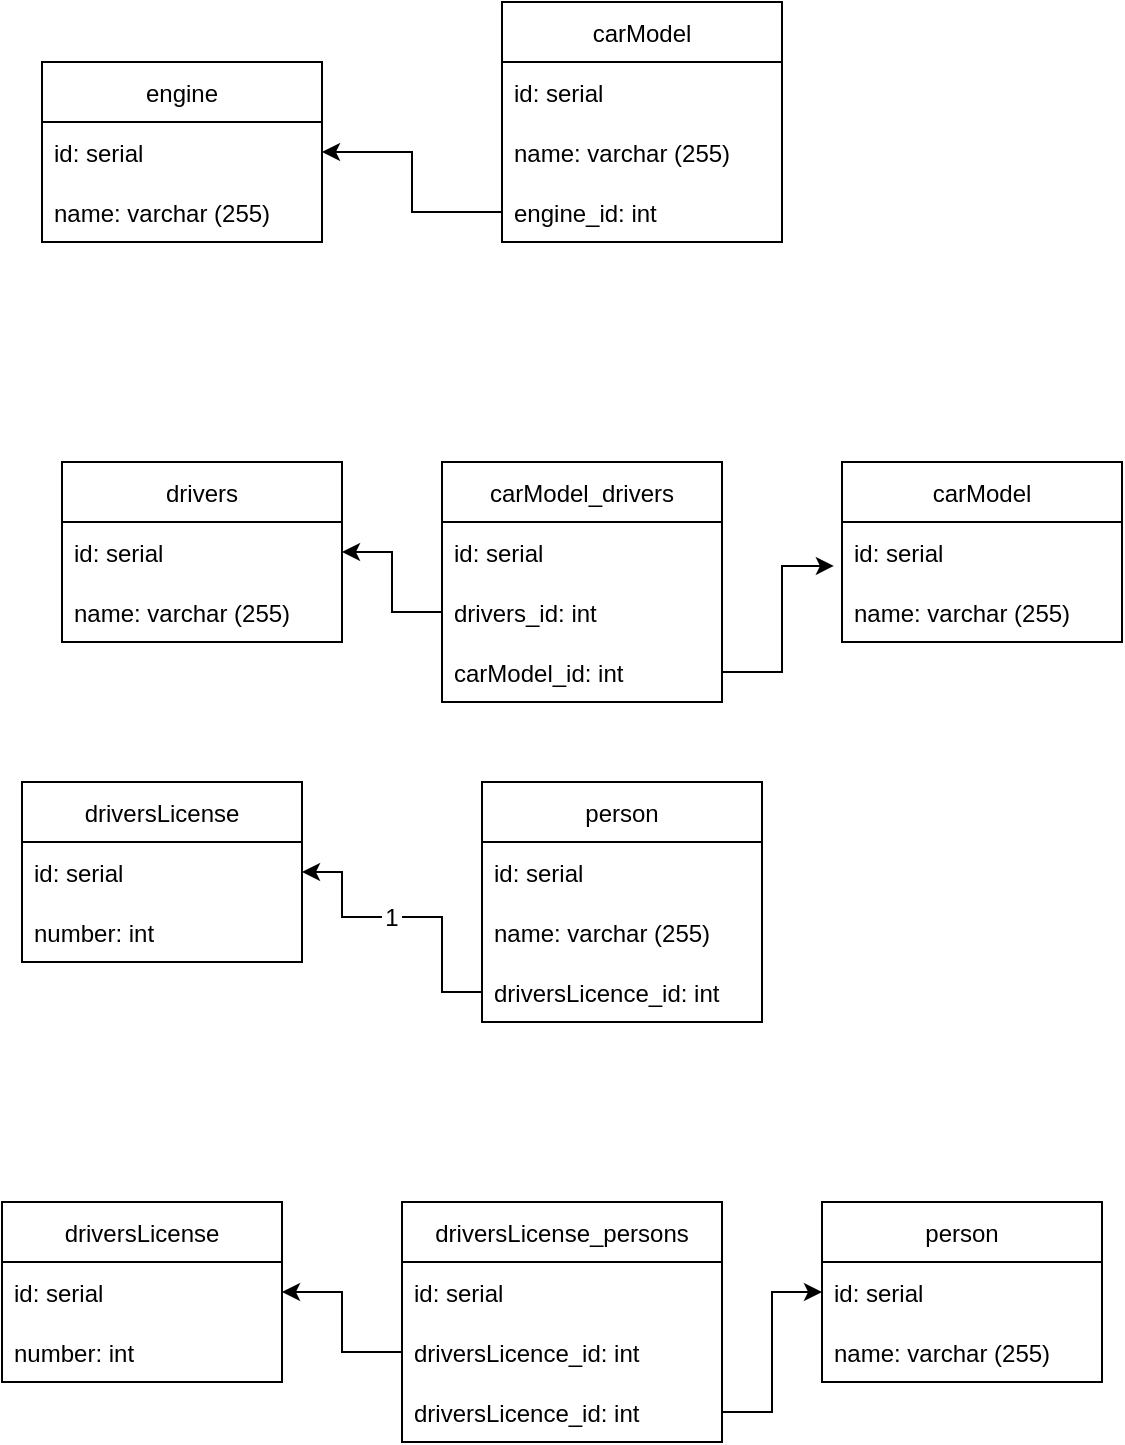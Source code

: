 <mxfile version="20.0.4"><diagram id="KAXXwZNr0ZBhnDhPdm_Q" name="Page-1"><mxGraphModel dx="828" dy="452" grid="1" gridSize="10" guides="1" tooltips="1" connect="1" arrows="1" fold="1" page="1" pageScale="1" pageWidth="827" pageHeight="1169" math="0" shadow="0"><root><mxCell id="0"/><mxCell id="1" parent="0"/><mxCell id="LkK_G0gdkbVtOe7orFNh-5" value="carModel" style="swimlane;fontStyle=0;childLayout=stackLayout;horizontal=1;startSize=30;horizontalStack=0;resizeParent=1;resizeParentMax=0;resizeLast=0;collapsible=1;marginBottom=0;" vertex="1" parent="1"><mxGeometry x="280" y="20" width="140" height="120" as="geometry"><mxRectangle x="340" y="180" width="90" height="30" as="alternateBounds"/></mxGeometry></mxCell><mxCell id="LkK_G0gdkbVtOe7orFNh-6" value="id: serial" style="text;strokeColor=none;fillColor=none;align=left;verticalAlign=middle;spacingLeft=4;spacingRight=4;overflow=hidden;points=[[0,0.5],[1,0.5]];portConstraint=eastwest;rotatable=0;" vertex="1" parent="LkK_G0gdkbVtOe7orFNh-5"><mxGeometry y="30" width="140" height="30" as="geometry"/></mxCell><mxCell id="LkK_G0gdkbVtOe7orFNh-7" value="name: varchar (255)" style="text;strokeColor=none;fillColor=none;align=left;verticalAlign=middle;spacingLeft=4;spacingRight=4;overflow=hidden;points=[[0,0.5],[1,0.5]];portConstraint=eastwest;rotatable=0;" vertex="1" parent="LkK_G0gdkbVtOe7orFNh-5"><mxGeometry y="60" width="140" height="30" as="geometry"/></mxCell><mxCell id="LkK_G0gdkbVtOe7orFNh-8" value="engine_id: int" style="text;strokeColor=none;fillColor=none;align=left;verticalAlign=middle;spacingLeft=4;spacingRight=4;overflow=hidden;points=[[0,0.5],[1,0.5]];portConstraint=eastwest;rotatable=0;" vertex="1" parent="LkK_G0gdkbVtOe7orFNh-5"><mxGeometry y="90" width="140" height="30" as="geometry"/></mxCell><mxCell id="LkK_G0gdkbVtOe7orFNh-13" value="engine" style="swimlane;fontStyle=0;childLayout=stackLayout;horizontal=1;startSize=30;horizontalStack=0;resizeParent=1;resizeParentMax=0;resizeLast=0;collapsible=1;marginBottom=0;" vertex="1" parent="1"><mxGeometry x="50" y="50" width="140" height="90" as="geometry"><mxRectangle x="110" y="210" width="80" height="30" as="alternateBounds"/></mxGeometry></mxCell><mxCell id="LkK_G0gdkbVtOe7orFNh-14" value="id: serial" style="text;strokeColor=none;fillColor=none;align=left;verticalAlign=middle;spacingLeft=4;spacingRight=4;overflow=hidden;points=[[0,0.5],[1,0.5]];portConstraint=eastwest;rotatable=0;" vertex="1" parent="LkK_G0gdkbVtOe7orFNh-13"><mxGeometry y="30" width="140" height="30" as="geometry"/></mxCell><mxCell id="LkK_G0gdkbVtOe7orFNh-15" value="name: varchar (255)" style="text;strokeColor=none;fillColor=none;align=left;verticalAlign=middle;spacingLeft=4;spacingRight=4;overflow=hidden;points=[[0,0.5],[1,0.5]];portConstraint=eastwest;rotatable=0;" vertex="1" parent="LkK_G0gdkbVtOe7orFNh-13"><mxGeometry y="60" width="140" height="30" as="geometry"/></mxCell><mxCell id="LkK_G0gdkbVtOe7orFNh-18" style="edgeStyle=orthogonalEdgeStyle;rounded=0;orthogonalLoop=1;jettySize=auto;html=1;entryX=1;entryY=0.5;entryDx=0;entryDy=0;" edge="1" parent="1" source="LkK_G0gdkbVtOe7orFNh-8" target="LkK_G0gdkbVtOe7orFNh-14"><mxGeometry relative="1" as="geometry"/></mxCell><mxCell id="LkK_G0gdkbVtOe7orFNh-19" value="driversLicense" style="swimlane;fontStyle=0;childLayout=stackLayout;horizontal=1;startSize=30;horizontalStack=0;resizeParent=1;resizeParentMax=0;resizeLast=0;collapsible=1;marginBottom=0;" vertex="1" parent="1"><mxGeometry x="40" y="410" width="140" height="90" as="geometry"/></mxCell><mxCell id="LkK_G0gdkbVtOe7orFNh-20" value="id: serial" style="text;strokeColor=none;fillColor=none;align=left;verticalAlign=middle;spacingLeft=4;spacingRight=4;overflow=hidden;points=[[0,0.5],[1,0.5]];portConstraint=eastwest;rotatable=0;" vertex="1" parent="LkK_G0gdkbVtOe7orFNh-19"><mxGeometry y="30" width="140" height="30" as="geometry"/></mxCell><mxCell id="LkK_G0gdkbVtOe7orFNh-21" value="number: int" style="text;strokeColor=none;fillColor=none;align=left;verticalAlign=middle;spacingLeft=4;spacingRight=4;overflow=hidden;points=[[0,0.5],[1,0.5]];portConstraint=eastwest;rotatable=0;" vertex="1" parent="LkK_G0gdkbVtOe7orFNh-19"><mxGeometry y="60" width="140" height="30" as="geometry"/></mxCell><mxCell id="LkK_G0gdkbVtOe7orFNh-23" value="person" style="swimlane;fontStyle=0;childLayout=stackLayout;horizontal=1;startSize=30;horizontalStack=0;resizeParent=1;resizeParentMax=0;resizeLast=0;collapsible=1;marginBottom=0;" vertex="1" parent="1"><mxGeometry x="270" y="410" width="140" height="120" as="geometry"/></mxCell><mxCell id="LkK_G0gdkbVtOe7orFNh-24" value="id: serial" style="text;strokeColor=none;fillColor=none;align=left;verticalAlign=middle;spacingLeft=4;spacingRight=4;overflow=hidden;points=[[0,0.5],[1,0.5]];portConstraint=eastwest;rotatable=0;" vertex="1" parent="LkK_G0gdkbVtOe7orFNh-23"><mxGeometry y="30" width="140" height="30" as="geometry"/></mxCell><mxCell id="LkK_G0gdkbVtOe7orFNh-25" value="name: varchar (255)" style="text;strokeColor=none;fillColor=none;align=left;verticalAlign=middle;spacingLeft=4;spacingRight=4;overflow=hidden;points=[[0,0.5],[1,0.5]];portConstraint=eastwest;rotatable=0;" vertex="1" parent="LkK_G0gdkbVtOe7orFNh-23"><mxGeometry y="60" width="140" height="30" as="geometry"/></mxCell><mxCell id="LkK_G0gdkbVtOe7orFNh-40" value="driversLicence_id: int" style="text;strokeColor=none;fillColor=none;align=left;verticalAlign=middle;spacingLeft=4;spacingRight=4;overflow=hidden;points=[[0,0.5],[1,0.5]];portConstraint=eastwest;rotatable=0;" vertex="1" parent="LkK_G0gdkbVtOe7orFNh-23"><mxGeometry y="90" width="140" height="30" as="geometry"/></mxCell><mxCell id="LkK_G0gdkbVtOe7orFNh-31" value="person" style="swimlane;fontStyle=0;childLayout=stackLayout;horizontal=1;startSize=30;horizontalStack=0;resizeParent=1;resizeParentMax=0;resizeLast=0;collapsible=1;marginBottom=0;" vertex="1" parent="1"><mxGeometry x="440" y="620" width="140" height="90" as="geometry"/></mxCell><mxCell id="LkK_G0gdkbVtOe7orFNh-32" value="id: serial" style="text;strokeColor=none;fillColor=none;align=left;verticalAlign=middle;spacingLeft=4;spacingRight=4;overflow=hidden;points=[[0,0.5],[1,0.5]];portConstraint=eastwest;rotatable=0;" vertex="1" parent="LkK_G0gdkbVtOe7orFNh-31"><mxGeometry y="30" width="140" height="30" as="geometry"/></mxCell><mxCell id="LkK_G0gdkbVtOe7orFNh-33" value="name: varchar (255)" style="text;strokeColor=none;fillColor=none;align=left;verticalAlign=middle;spacingLeft=4;spacingRight=4;overflow=hidden;points=[[0,0.5],[1,0.5]];portConstraint=eastwest;rotatable=0;" vertex="1" parent="LkK_G0gdkbVtOe7orFNh-31"><mxGeometry y="60" width="140" height="30" as="geometry"/></mxCell><mxCell id="LkK_G0gdkbVtOe7orFNh-34" value="driversLicense" style="swimlane;fontStyle=0;childLayout=stackLayout;horizontal=1;startSize=30;horizontalStack=0;resizeParent=1;resizeParentMax=0;resizeLast=0;collapsible=1;marginBottom=0;" vertex="1" parent="1"><mxGeometry x="30" y="620" width="140" height="90" as="geometry"/></mxCell><mxCell id="LkK_G0gdkbVtOe7orFNh-35" value="id: serial" style="text;strokeColor=none;fillColor=none;align=left;verticalAlign=middle;spacingLeft=4;spacingRight=4;overflow=hidden;points=[[0,0.5],[1,0.5]];portConstraint=eastwest;rotatable=0;" vertex="1" parent="LkK_G0gdkbVtOe7orFNh-34"><mxGeometry y="30" width="140" height="30" as="geometry"/></mxCell><mxCell id="LkK_G0gdkbVtOe7orFNh-36" value="number: int" style="text;strokeColor=none;fillColor=none;align=left;verticalAlign=middle;spacingLeft=4;spacingRight=4;overflow=hidden;points=[[0,0.5],[1,0.5]];portConstraint=eastwest;rotatable=0;" vertex="1" parent="LkK_G0gdkbVtOe7orFNh-34"><mxGeometry y="60" width="140" height="30" as="geometry"/></mxCell><mxCell id="LkK_G0gdkbVtOe7orFNh-37" value="driversLicense_persons" style="swimlane;fontStyle=0;childLayout=stackLayout;horizontal=1;startSize=30;horizontalStack=0;resizeParent=1;resizeParentMax=0;resizeLast=0;collapsible=1;marginBottom=0;" vertex="1" parent="1"><mxGeometry x="230" y="620" width="160" height="120" as="geometry"/></mxCell><mxCell id="LkK_G0gdkbVtOe7orFNh-38" value="id: serial" style="text;strokeColor=none;fillColor=none;align=left;verticalAlign=middle;spacingLeft=4;spacingRight=4;overflow=hidden;points=[[0,0.5],[1,0.5]];portConstraint=eastwest;rotatable=0;" vertex="1" parent="LkK_G0gdkbVtOe7orFNh-37"><mxGeometry y="30" width="160" height="30" as="geometry"/></mxCell><mxCell id="LkK_G0gdkbVtOe7orFNh-39" value="driversLicence_id: int" style="text;strokeColor=none;fillColor=none;align=left;verticalAlign=middle;spacingLeft=4;spacingRight=4;overflow=hidden;points=[[0,0.5],[1,0.5]];portConstraint=eastwest;rotatable=0;" vertex="1" parent="LkK_G0gdkbVtOe7orFNh-37"><mxGeometry y="60" width="160" height="30" as="geometry"/></mxCell><mxCell id="LkK_G0gdkbVtOe7orFNh-45" value="driversLicence_id: int" style="text;strokeColor=none;fillColor=none;align=left;verticalAlign=middle;spacingLeft=4;spacingRight=4;overflow=hidden;points=[[0,0.5],[1,0.5]];portConstraint=eastwest;rotatable=0;" vertex="1" parent="LkK_G0gdkbVtOe7orFNh-37"><mxGeometry y="90" width="160" height="30" as="geometry"/></mxCell><mxCell id="LkK_G0gdkbVtOe7orFNh-42" style="edgeStyle=orthogonalEdgeStyle;rounded=0;orthogonalLoop=1;jettySize=auto;html=1;exitX=0;exitY=0.5;exitDx=0;exitDy=0;entryX=1;entryY=0.5;entryDx=0;entryDy=0;startArrow=none;" edge="1" parent="1" source="LkK_G0gdkbVtOe7orFNh-43" target="LkK_G0gdkbVtOe7orFNh-20"><mxGeometry relative="1" as="geometry"/></mxCell><mxCell id="LkK_G0gdkbVtOe7orFNh-43" value="1" style="text;html=1;strokeColor=none;fillColor=none;align=center;verticalAlign=middle;whiteSpace=wrap;rounded=0;" vertex="1" parent="1"><mxGeometry x="220" y="470" width="10" height="15" as="geometry"/></mxCell><mxCell id="LkK_G0gdkbVtOe7orFNh-44" value="" style="edgeStyle=orthogonalEdgeStyle;rounded=0;orthogonalLoop=1;jettySize=auto;html=1;exitX=0;exitY=0.5;exitDx=0;exitDy=0;entryX=1;entryY=0.5;entryDx=0;entryDy=0;endArrow=none;" edge="1" parent="1" source="LkK_G0gdkbVtOe7orFNh-40" target="LkK_G0gdkbVtOe7orFNh-43"><mxGeometry relative="1" as="geometry"><mxPoint x="270" y="515" as="sourcePoint"/><mxPoint x="180" y="455" as="targetPoint"/></mxGeometry></mxCell><mxCell id="LkK_G0gdkbVtOe7orFNh-46" style="edgeStyle=orthogonalEdgeStyle;rounded=0;orthogonalLoop=1;jettySize=auto;html=1;exitX=1;exitY=0.5;exitDx=0;exitDy=0;entryX=0;entryY=0.5;entryDx=0;entryDy=0;" edge="1" parent="1" source="LkK_G0gdkbVtOe7orFNh-45" target="LkK_G0gdkbVtOe7orFNh-32"><mxGeometry relative="1" as="geometry"/></mxCell><mxCell id="LkK_G0gdkbVtOe7orFNh-47" style="edgeStyle=orthogonalEdgeStyle;rounded=0;orthogonalLoop=1;jettySize=auto;html=1;exitX=0;exitY=0.5;exitDx=0;exitDy=0;entryX=1;entryY=0.5;entryDx=0;entryDy=0;" edge="1" parent="1" source="LkK_G0gdkbVtOe7orFNh-39" target="LkK_G0gdkbVtOe7orFNh-35"><mxGeometry relative="1" as="geometry"/></mxCell><mxCell id="LkK_G0gdkbVtOe7orFNh-48" value="carModel" style="swimlane;fontStyle=0;childLayout=stackLayout;horizontal=1;startSize=30;horizontalStack=0;resizeParent=1;resizeParentMax=0;resizeLast=0;collapsible=1;marginBottom=0;" vertex="1" parent="1"><mxGeometry x="450" y="250" width="140" height="90" as="geometry"><mxRectangle x="340" y="180" width="90" height="30" as="alternateBounds"/></mxGeometry></mxCell><mxCell id="LkK_G0gdkbVtOe7orFNh-49" value="id: serial" style="text;strokeColor=none;fillColor=none;align=left;verticalAlign=middle;spacingLeft=4;spacingRight=4;overflow=hidden;points=[[0,0.5],[1,0.5]];portConstraint=eastwest;rotatable=0;" vertex="1" parent="LkK_G0gdkbVtOe7orFNh-48"><mxGeometry y="30" width="140" height="30" as="geometry"/></mxCell><mxCell id="LkK_G0gdkbVtOe7orFNh-50" value="name: varchar (255)" style="text;strokeColor=none;fillColor=none;align=left;verticalAlign=middle;spacingLeft=4;spacingRight=4;overflow=hidden;points=[[0,0.5],[1,0.5]];portConstraint=eastwest;rotatable=0;" vertex="1" parent="LkK_G0gdkbVtOe7orFNh-48"><mxGeometry y="60" width="140" height="30" as="geometry"/></mxCell><mxCell id="LkK_G0gdkbVtOe7orFNh-52" value="drivers" style="swimlane;fontStyle=0;childLayout=stackLayout;horizontal=1;startSize=30;horizontalStack=0;resizeParent=1;resizeParentMax=0;resizeLast=0;collapsible=1;marginBottom=0;" vertex="1" parent="1"><mxGeometry x="60" y="250" width="140" height="90" as="geometry"><mxRectangle x="110" y="210" width="80" height="30" as="alternateBounds"/></mxGeometry></mxCell><mxCell id="LkK_G0gdkbVtOe7orFNh-53" value="id: serial" style="text;strokeColor=none;fillColor=none;align=left;verticalAlign=middle;spacingLeft=4;spacingRight=4;overflow=hidden;points=[[0,0.5],[1,0.5]];portConstraint=eastwest;rotatable=0;" vertex="1" parent="LkK_G0gdkbVtOe7orFNh-52"><mxGeometry y="30" width="140" height="30" as="geometry"/></mxCell><mxCell id="LkK_G0gdkbVtOe7orFNh-54" value="name: varchar (255)" style="text;strokeColor=none;fillColor=none;align=left;verticalAlign=middle;spacingLeft=4;spacingRight=4;overflow=hidden;points=[[0,0.5],[1,0.5]];portConstraint=eastwest;rotatable=0;" vertex="1" parent="LkK_G0gdkbVtOe7orFNh-52"><mxGeometry y="60" width="140" height="30" as="geometry"/></mxCell><mxCell id="LkK_G0gdkbVtOe7orFNh-55" value="carModel_drivers" style="swimlane;fontStyle=0;childLayout=stackLayout;horizontal=1;startSize=30;horizontalStack=0;resizeParent=1;resizeParentMax=0;resizeLast=0;collapsible=1;marginBottom=0;" vertex="1" parent="1"><mxGeometry x="250" y="250" width="140" height="120" as="geometry"><mxRectangle x="340" y="180" width="90" height="30" as="alternateBounds"/></mxGeometry></mxCell><mxCell id="LkK_G0gdkbVtOe7orFNh-56" value="id: serial" style="text;strokeColor=none;fillColor=none;align=left;verticalAlign=middle;spacingLeft=4;spacingRight=4;overflow=hidden;points=[[0,0.5],[1,0.5]];portConstraint=eastwest;rotatable=0;" vertex="1" parent="LkK_G0gdkbVtOe7orFNh-55"><mxGeometry y="30" width="140" height="30" as="geometry"/></mxCell><mxCell id="LkK_G0gdkbVtOe7orFNh-57" value="drivers_id: int" style="text;strokeColor=none;fillColor=none;align=left;verticalAlign=middle;spacingLeft=4;spacingRight=4;overflow=hidden;points=[[0,0.5],[1,0.5]];portConstraint=eastwest;rotatable=0;" vertex="1" parent="LkK_G0gdkbVtOe7orFNh-55"><mxGeometry y="60" width="140" height="30" as="geometry"/></mxCell><mxCell id="LkK_G0gdkbVtOe7orFNh-58" value="carModel_id: int" style="text;strokeColor=none;fillColor=none;align=left;verticalAlign=middle;spacingLeft=4;spacingRight=4;overflow=hidden;points=[[0,0.5],[1,0.5]];portConstraint=eastwest;rotatable=0;" vertex="1" parent="LkK_G0gdkbVtOe7orFNh-55"><mxGeometry y="90" width="140" height="30" as="geometry"/></mxCell><mxCell id="LkK_G0gdkbVtOe7orFNh-59" style="edgeStyle=orthogonalEdgeStyle;rounded=0;orthogonalLoop=1;jettySize=auto;html=1;exitX=1;exitY=0.5;exitDx=0;exitDy=0;entryX=-0.029;entryY=0.733;entryDx=0;entryDy=0;entryPerimeter=0;" edge="1" parent="1" source="LkK_G0gdkbVtOe7orFNh-58" target="LkK_G0gdkbVtOe7orFNh-49"><mxGeometry relative="1" as="geometry"/></mxCell><mxCell id="LkK_G0gdkbVtOe7orFNh-60" style="edgeStyle=orthogonalEdgeStyle;rounded=0;orthogonalLoop=1;jettySize=auto;html=1;exitX=0;exitY=0.5;exitDx=0;exitDy=0;entryX=1;entryY=0.5;entryDx=0;entryDy=0;" edge="1" parent="1" source="LkK_G0gdkbVtOe7orFNh-57" target="LkK_G0gdkbVtOe7orFNh-53"><mxGeometry relative="1" as="geometry"/></mxCell></root></mxGraphModel></diagram></mxfile>